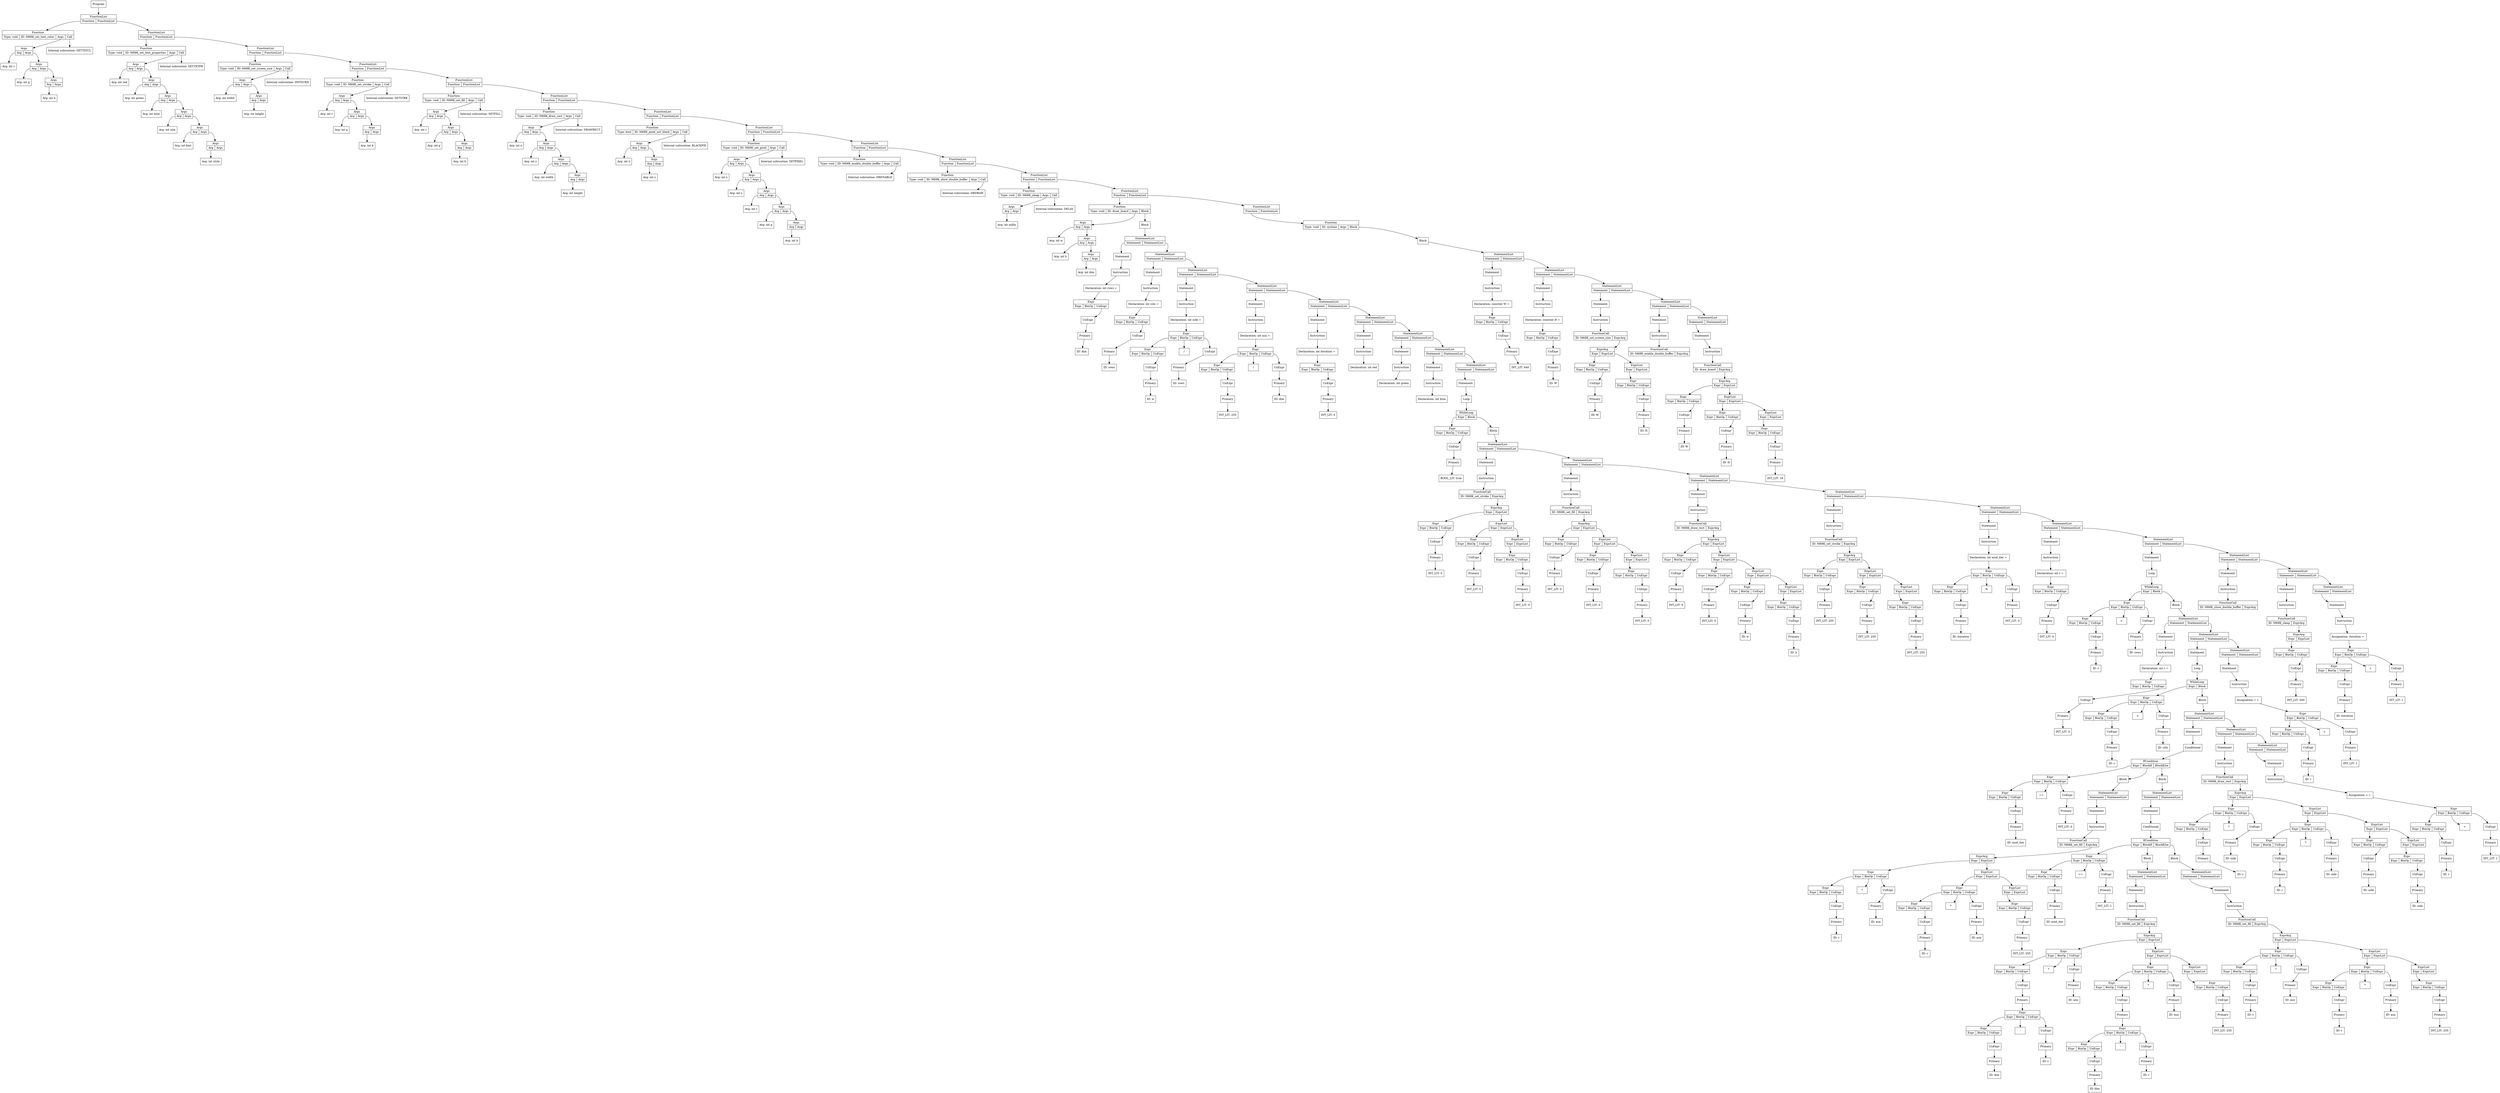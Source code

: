 digraph ccTree {
graph[nodesep="1"]
	node [shape=box]
	node [shape=box]
	n0 [label = "Arg: int r"]
	n1 [label = "Arg: int g"]
	n2 [label = "Arg: int b"]
	n3 [label = "{Args | {<a>Arg | <as> Args}}", shape="record"]
	n3:a-> n2
	n4 [label = "{Args | {<a>Arg | <as> Args}}", shape="record"]
	n4:a-> n1
	n4:as-> n3
	n5 [label = "{Args | {<a>Arg | <as> Args}}", shape="record"]
	n5:a-> n0
	n5:as-> n4
	n7 [label = "Internal subroutine: SETTXTCL"]
	n6 [label = "{Function | {Type: void | ID: M68K_set_text_color | <a>Args | <b> Call }}", shape="record"]
	n6:b-> n7
	n6:a-> n5
	n8 [label = "Arg: int red"]
	n9 [label = "Arg: int green"]
	n10 [label = "Arg: int blue"]
	n11 [label = "Arg: int size"]
	n12 [label = "Arg: int font"]
	n13 [label = "Arg: int style"]
	n14 [label = "{Args | {<a>Arg | <as> Args}}", shape="record"]
	n14:a-> n13
	n15 [label = "{Args | {<a>Arg | <as> Args}}", shape="record"]
	n15:a-> n12
	n15:as-> n14
	n16 [label = "{Args | {<a>Arg | <as> Args}}", shape="record"]
	n16:a-> n11
	n16:as-> n15
	n17 [label = "{Args | {<a>Arg | <as> Args}}", shape="record"]
	n17:a-> n10
	n17:as-> n16
	n18 [label = "{Args | {<a>Arg | <as> Args}}", shape="record"]
	n18:a-> n9
	n18:as-> n17
	n19 [label = "{Args | {<a>Arg | <as> Args}}", shape="record"]
	n19:a-> n8
	n19:as-> n18
	n21 [label = "Internal subroutine: SETTXTPR"]
	n20 [label = "{Function | {Type: void | ID: M68K_set_text_properties | <a>Args | <b> Call }}", shape="record"]
	n20:b-> n21
	n20:a-> n19
	n22 [label = "Arg: int width"]
	n23 [label = "Arg: int height"]
	n24 [label = "{Args | {<a>Arg | <as> Args}}", shape="record"]
	n24:a-> n23
	n25 [label = "{Args | {<a>Arg | <as> Args}}", shape="record"]
	n25:a-> n22
	n25:as-> n24
	n27 [label = "Internal subroutine: INITSCRN"]
	n26 [label = "{Function | {Type: void | ID: M68K_set_screen_size | <a>Args | <b> Call }}", shape="record"]
	n26:b-> n27
	n26:a-> n25
	n28 [label = "Arg: int r"]
	n29 [label = "Arg: int g"]
	n30 [label = "Arg: int b"]
	n31 [label = "{Args | {<a>Arg | <as> Args}}", shape="record"]
	n31:a-> n30
	n32 [label = "{Args | {<a>Arg | <as> Args}}", shape="record"]
	n32:a-> n29
	n32:as-> n31
	n33 [label = "{Args | {<a>Arg | <as> Args}}", shape="record"]
	n33:a-> n28
	n33:as-> n32
	n35 [label = "Internal subroutine: SETSTRK"]
	n34 [label = "{Function | {Type: void | ID: M68K_set_stroke | <a>Args | <b> Call }}", shape="record"]
	n34:b-> n35
	n34:a-> n33
	n36 [label = "Arg: int r"]
	n37 [label = "Arg: int g"]
	n38 [label = "Arg: int b"]
	n39 [label = "{Args | {<a>Arg | <as> Args}}", shape="record"]
	n39:a-> n38
	n40 [label = "{Args | {<a>Arg | <as> Args}}", shape="record"]
	n40:a-> n37
	n40:as-> n39
	n41 [label = "{Args | {<a>Arg | <as> Args}}", shape="record"]
	n41:a-> n36
	n41:as-> n40
	n43 [label = "Internal subroutine: SETFILL"]
	n42 [label = "{Function | {Type: void | ID: M68K_set_fill | <a>Args | <b> Call }}", shape="record"]
	n42:b-> n43
	n42:a-> n41
	n44 [label = "Arg: int x"]
	n45 [label = "Arg: int y"]
	n46 [label = "Arg: int width"]
	n47 [label = "Arg: int height"]
	n48 [label = "{Args | {<a>Arg | <as> Args}}", shape="record"]
	n48:a-> n47
	n49 [label = "{Args | {<a>Arg | <as> Args}}", shape="record"]
	n49:a-> n46
	n49:as-> n48
	n50 [label = "{Args | {<a>Arg | <as> Args}}", shape="record"]
	n50:a-> n45
	n50:as-> n49
	n51 [label = "{Args | {<a>Arg | <as> Args}}", shape="record"]
	n51:a-> n44
	n51:as-> n50
	n53 [label = "Internal subroutine: DRAWRECT"]
	n52 [label = "{Function | {Type: void | ID: M68K_draw_rect | <a>Args | <b> Call }}", shape="record"]
	n52:b-> n53
	n52:a-> n51
	n54 [label = "Arg: int x"]
	n55 [label = "Arg: int y"]
	n56 [label = "{Args | {<a>Arg | <as> Args}}", shape="record"]
	n56:a-> n55
	n57 [label = "{Args | {<a>Arg | <as> Args}}", shape="record"]
	n57:a-> n54
	n57:as-> n56
	n59 [label = "Internal subroutine: BLACKPIX"]
	n58 [label = "{Function | {Type: bool | ID: M68K_pixel_not_black | <a>Args | <b> Call }}", shape="record"]
	n58:b-> n59
	n58:a-> n57
	n60 [label = "Arg: int x"]
	n61 [label = "Arg: int y"]
	n62 [label = "Arg: int r"]
	n63 [label = "Arg: int g"]
	n64 [label = "Arg: int b"]
	n65 [label = "{Args | {<a>Arg | <as> Args}}", shape="record"]
	n65:a-> n64
	n66 [label = "{Args | {<a>Arg | <as> Args}}", shape="record"]
	n66:a-> n63
	n66:as-> n65
	n67 [label = "{Args | {<a>Arg | <as> Args}}", shape="record"]
	n67:a-> n62
	n67:as-> n66
	n68 [label = "{Args | {<a>Arg | <as> Args}}", shape="record"]
	n68:a-> n61
	n68:as-> n67
	n69 [label = "{Args | {<a>Arg | <as> Args}}", shape="record"]
	n69:a-> n60
	n69:as-> n68
	n71 [label = "Internal subroutine: SETPIXEL"]
	n70 [label = "{Function | {Type: void | ID: M68K_set_pixel | <a>Args | <b> Call }}", shape="record"]
	n70:b-> n71
	n70:a-> n69
	n73 [label = "Internal subroutine: DBENABLE"]
	n72 [label = "{Function | {Type: void | ID: M68K_enable_double_buffer | <a>Args | <b> Call }}", shape="record"]
	n72:b-> n73
	n75 [label = "Internal subroutine: DBDRAW"]
	n74 [label = "{Function | {Type: void | ID: M68K_show_double_buffer | <a>Args | <b> Call }}", shape="record"]
	n74:b-> n75
	n76 [label = "Arg: int millis"]
	n77 [label = "{Args | {<a>Arg | <as> Args}}", shape="record"]
	n77:a-> n76
	n79 [label = "Internal subroutine: DELAY"]
	n78 [label = "{Function | {Type: void | ID: M68K_sleep | <a>Args | <b> Call }}", shape="record"]
	n78:b-> n79
	n78:a-> n77
	n80 [label = "Arg: int w"]
	n81 [label = "Arg: int h"]
	n82 [label = "Arg: int dim"]
	n83 [label = "{Args | {<a>Arg | <as> Args}}", shape="record"]
	n83:a-> n82
	n84 [label = "{Args | {<a>Arg | <as> Args}}", shape="record"]
	n84:a-> n81
	n84:as-> n83
	n85 [label = "{Args | {<a>Arg | <as> Args}}", shape="record"]
	n85:a-> n80
	n85:as-> n84
	n86 [label = "Primary"]
	n87 [label = "ID: dim"]
	n86-> n87
	n88 [label = "UnExpr"]
	n88-> n86
	n89 [label = "{Expr | {<e>Expr | <bo>BinOp | <ue>UnExpr}}", shape="record"]
	n89:ue-> n88
	n90 [label = "Declaration: int rows = "]
	n90-> n89
	n91 [label = "Instruction"]
	n91-> n90
	n92 [label = "Statement"]
	n92-> n91
	n93 [label = "Primary"]
	n94 [label = "ID: rows"]
	n93-> n94
	n95 [label = "UnExpr"]
	n95-> n93
	n96 [label = "{Expr | {<e>Expr | <bo>BinOp | <ue>UnExpr}}", shape="record"]
	n96:ue-> n95
	n97 [label = "Declaration: int cols = "]
	n97-> n96
	n98 [label = "Instruction"]
	n98-> n97
	n99 [label = "Statement"]
	n99-> n98
	n100 [label = "Primary"]
	n101 [label = "ID: w"]
	n100-> n101
	n102 [label = "UnExpr"]
	n102-> n100
	n103 [label = "{Expr | {<e>Expr | <bo>BinOp | <ue>UnExpr}}", shape="record"]
	n103:ue-> n102
	n104 [label = "Primary"]
	n105 [label = "ID: rows"]
	n104-> n105
	n106 [label = "UnExpr"]
	n106-> n104
	n107 [label = "{Expr | {<e>Expr | <bo>BinOp | <ue>UnExpr}}", shape="record"]
	n107:e-> n103
	n108 [label = "/"]
	n107:bo-> n108
	n107:ue-> n106
	n109 [label = "Declaration: int side = "]
	n109-> n107
	n110 [label = "Instruction"]
	n110-> n109
	n111 [label = "Statement"]
	n111-> n110
	n112 [label = "Primary"]
	n113 [label = "INT_LIT: 255"]
	n112-> n113
	n114 [label = "UnExpr"]
	n114-> n112
	n115 [label = "{Expr | {<e>Expr | <bo>BinOp | <ue>UnExpr}}", shape="record"]
	n115:ue-> n114
	n116 [label = "Primary"]
	n117 [label = "ID: dim"]
	n116-> n117
	n118 [label = "UnExpr"]
	n118-> n116
	n119 [label = "{Expr | {<e>Expr | <bo>BinOp | <ue>UnExpr}}", shape="record"]
	n119:e-> n115
	n120 [label = "/"]
	n119:bo-> n120
	n119:ue-> n118
	n121 [label = "Declaration: int aux = "]
	n121-> n119
	n122 [label = "Instruction"]
	n122-> n121
	n123 [label = "Statement"]
	n123-> n122
	n124 [label = "Primary"]
	n125 [label = "INT_LIT: 0"]
	n124-> n125
	n126 [label = "UnExpr"]
	n126-> n124
	n127 [label = "{Expr | {<e>Expr | <bo>BinOp | <ue>UnExpr}}", shape="record"]
	n127:ue-> n126
	n128 [label = "Declaration: int iteration = "]
	n128-> n127
	n129 [label = "Instruction"]
	n129-> n128
	n130 [label = "Statement"]
	n130-> n129
	n131 [label = "Declaration: int red"]
	n132 [label = "Instruction"]
	n132-> n131
	n133 [label = "Statement"]
	n133-> n132
	n134 [label = "Declaration: int green"]
	n135 [label = "Instruction"]
	n135-> n134
	n136 [label = "Statement"]
	n136-> n135
	n137 [label = "Declaration: int blue"]
	n138 [label = "Instruction"]
	n138-> n137
	n139 [label = "Statement"]
	n139-> n138
	n140 [label = "Primary"]
	n141 [label = "BOOL_LIT: true"]
	n140-> n141
	n142 [label = "UnExpr"]
	n142-> n140
	n143 [label = "{Expr | {<e>Expr | <bo>BinOp | <ue>UnExpr}}", shape="record"]
	n143:ue-> n142
	n144 [label = "Primary"]
	n145 [label = "INT_LIT: 0"]
	n144-> n145
	n146 [label = "UnExpr"]
	n146-> n144
	n147 [label = "{Expr | {<e>Expr | <bo>BinOp | <ue>UnExpr}}", shape="record"]
	n147:ue-> n146
	n148 [label = "Primary"]
	n149 [label = "INT_LIT: 0"]
	n148-> n149
	n150 [label = "UnExpr"]
	n150-> n148
	n151 [label = "{Expr | {<e>Expr | <bo>BinOp | <ue>UnExpr}}", shape="record"]
	n151:ue-> n150
	n152 [label = "Primary"]
	n153 [label = "INT_LIT: 0"]
	n152-> n153
	n154 [label = "UnExpr"]
	n154-> n152
	n155 [label = "{Expr | {<e>Expr | <bo>BinOp | <ue>UnExpr}}", shape="record"]
	n155:ue-> n154
	n156 [label = "{ExprList |{<e>Expr | <el>ExprList}}", shape="record"]
	n156:e-> n155
	n157 [label = "{ExprList |{<e>Expr | <el>ExprList}}", shape="record"]
	n157:e-> n151
	n157:el-> n156
	n158 [label = "{ExprArg | {<e>Expr | <el>ExprList}}", shape="record"]
	n158:e-> n147
	n158:el-> n157
	n159 [label = "{FunctionCall | { ID: M68K_set_stroke | <e>ExprArg}}", shape="record"]
	n159:e-> n158
	n160 [label = "Instruction"]
	n160-> n159
	n161 [label = "Statement"]
	n161-> n160
	n162 [label = "Primary"]
	n163 [label = "INT_LIT: 0"]
	n162-> n163
	n164 [label = "UnExpr"]
	n164-> n162
	n165 [label = "{Expr | {<e>Expr | <bo>BinOp | <ue>UnExpr}}", shape="record"]
	n165:ue-> n164
	n166 [label = "Primary"]
	n167 [label = "INT_LIT: 0"]
	n166-> n167
	n168 [label = "UnExpr"]
	n168-> n166
	n169 [label = "{Expr | {<e>Expr | <bo>BinOp | <ue>UnExpr}}", shape="record"]
	n169:ue-> n168
	n170 [label = "Primary"]
	n171 [label = "INT_LIT: 0"]
	n170-> n171
	n172 [label = "UnExpr"]
	n172-> n170
	n173 [label = "{Expr | {<e>Expr | <bo>BinOp | <ue>UnExpr}}", shape="record"]
	n173:ue-> n172
	n174 [label = "{ExprList |{<e>Expr | <el>ExprList}}", shape="record"]
	n174:e-> n173
	n175 [label = "{ExprList |{<e>Expr | <el>ExprList}}", shape="record"]
	n175:e-> n169
	n175:el-> n174
	n176 [label = "{ExprArg | {<e>Expr | <el>ExprList}}", shape="record"]
	n176:e-> n165
	n176:el-> n175
	n177 [label = "{FunctionCall | { ID: M68K_set_fill | <e>ExprArg}}", shape="record"]
	n177:e-> n176
	n178 [label = "Instruction"]
	n178-> n177
	n179 [label = "Statement"]
	n179-> n178
	n180 [label = "Primary"]
	n181 [label = "INT_LIT: 0"]
	n180-> n181
	n182 [label = "UnExpr"]
	n182-> n180
	n183 [label = "{Expr | {<e>Expr | <bo>BinOp | <ue>UnExpr}}", shape="record"]
	n183:ue-> n182
	n184 [label = "Primary"]
	n185 [label = "INT_LIT: 0"]
	n184-> n185
	n186 [label = "UnExpr"]
	n186-> n184
	n187 [label = "{Expr | {<e>Expr | <bo>BinOp | <ue>UnExpr}}", shape="record"]
	n187:ue-> n186
	n188 [label = "Primary"]
	n189 [label = "ID: w"]
	n188-> n189
	n190 [label = "UnExpr"]
	n190-> n188
	n191 [label = "{Expr | {<e>Expr | <bo>BinOp | <ue>UnExpr}}", shape="record"]
	n191:ue-> n190
	n192 [label = "Primary"]
	n193 [label = "ID: h"]
	n192-> n193
	n194 [label = "UnExpr"]
	n194-> n192
	n195 [label = "{Expr | {<e>Expr | <bo>BinOp | <ue>UnExpr}}", shape="record"]
	n195:ue-> n194
	n196 [label = "{ExprList |{<e>Expr | <el>ExprList}}", shape="record"]
	n196:e-> n195
	n197 [label = "{ExprList |{<e>Expr | <el>ExprList}}", shape="record"]
	n197:e-> n191
	n197:el-> n196
	n198 [label = "{ExprList |{<e>Expr | <el>ExprList}}", shape="record"]
	n198:e-> n187
	n198:el-> n197
	n199 [label = "{ExprArg | {<e>Expr | <el>ExprList}}", shape="record"]
	n199:e-> n183
	n199:el-> n198
	n200 [label = "{FunctionCall | { ID: M68K_draw_rect | <e>ExprArg}}", shape="record"]
	n200:e-> n199
	n201 [label = "Instruction"]
	n201-> n200
	n202 [label = "Statement"]
	n202-> n201
	n203 [label = "Primary"]
	n204 [label = "INT_LIT: 255"]
	n203-> n204
	n205 [label = "UnExpr"]
	n205-> n203
	n206 [label = "{Expr | {<e>Expr | <bo>BinOp | <ue>UnExpr}}", shape="record"]
	n206:ue-> n205
	n207 [label = "Primary"]
	n208 [label = "INT_LIT: 255"]
	n207-> n208
	n209 [label = "UnExpr"]
	n209-> n207
	n210 [label = "{Expr | {<e>Expr | <bo>BinOp | <ue>UnExpr}}", shape="record"]
	n210:ue-> n209
	n211 [label = "Primary"]
	n212 [label = "INT_LIT: 255"]
	n211-> n212
	n213 [label = "UnExpr"]
	n213-> n211
	n214 [label = "{Expr | {<e>Expr | <bo>BinOp | <ue>UnExpr}}", shape="record"]
	n214:ue-> n213
	n215 [label = "{ExprList |{<e>Expr | <el>ExprList}}", shape="record"]
	n215:e-> n214
	n216 [label = "{ExprList |{<e>Expr | <el>ExprList}}", shape="record"]
	n216:e-> n210
	n216:el-> n215
	n217 [label = "{ExprArg | {<e>Expr | <el>ExprList}}", shape="record"]
	n217:e-> n206
	n217:el-> n216
	n218 [label = "{FunctionCall | { ID: M68K_set_stroke | <e>ExprArg}}", shape="record"]
	n218:e-> n217
	n219 [label = "Instruction"]
	n219-> n218
	n220 [label = "Statement"]
	n220-> n219
	n221 [label = "Primary"]
	n222 [label = "ID: iteration"]
	n221-> n222
	n223 [label = "UnExpr"]
	n223-> n221
	n224 [label = "{Expr | {<e>Expr | <bo>BinOp | <ue>UnExpr}}", shape="record"]
	n224:ue-> n223
	n225 [label = "Primary"]
	n226 [label = "INT_LIT: 3"]
	n225-> n226
	n227 [label = "UnExpr"]
	n227-> n225
	n228 [label = "{Expr | {<e>Expr | <bo>BinOp | <ue>UnExpr}}", shape="record"]
	n228:e-> n224
	n229 [label = "%"]
	n228:bo-> n229
	n228:ue-> n227
	n230 [label = "Declaration: int mod_iter = "]
	n230-> n228
	n231 [label = "Instruction"]
	n231-> n230
	n232 [label = "Statement"]
	n232-> n231
	n233 [label = "Primary"]
	n234 [label = "INT_LIT: 0"]
	n233-> n234
	n235 [label = "UnExpr"]
	n235-> n233
	n236 [label = "{Expr | {<e>Expr | <bo>BinOp | <ue>UnExpr}}", shape="record"]
	n236:ue-> n235
	n237 [label = "Declaration: int r = "]
	n237-> n236
	n238 [label = "Instruction"]
	n238-> n237
	n239 [label = "Statement"]
	n239-> n238
	n240 [label = "Primary"]
	n241 [label = "ID: r"]
	n240-> n241
	n242 [label = "UnExpr"]
	n242-> n240
	n243 [label = "{Expr | {<e>Expr | <bo>BinOp | <ue>UnExpr}}", shape="record"]
	n243:ue-> n242
	n244 [label = "Primary"]
	n245 [label = "ID: rows"]
	n244-> n245
	n246 [label = "UnExpr"]
	n246-> n244
	n247 [label = "{Expr | {<e>Expr | <bo>BinOp | <ue>UnExpr}}", shape="record"]
	n247:e-> n243
	n248 [label = "<"]
	n247:bo-> n248
	n247:ue-> n246
	n249 [label = "Primary"]
	n250 [label = "INT_LIT: 0"]
	n249-> n250
	n251 [label = "UnExpr"]
	n251-> n249
	n252 [label = "{Expr | {<e>Expr | <bo>BinOp | <ue>UnExpr}}", shape="record"]
	n252:ue-> n251
	n253 [label = "Declaration: int c = "]
	n253-> n252
	n254 [label = "Instruction"]
	n254-> n253
	n255 [label = "Statement"]
	n255-> n254
	n256 [label = "Primary"]
	n257 [label = "ID: c"]
	n256-> n257
	n258 [label = "UnExpr"]
	n258-> n256
	n259 [label = "{Expr | {<e>Expr | <bo>BinOp | <ue>UnExpr}}", shape="record"]
	n259:ue-> n258
	n260 [label = "Primary"]
	n261 [label = "ID: cols"]
	n260-> n261
	n262 [label = "UnExpr"]
	n262-> n260
	n263 [label = "{Expr | {<e>Expr | <bo>BinOp | <ue>UnExpr}}", shape="record"]
	n263:e-> n259
	n264 [label = "<"]
	n263:bo-> n264
	n263:ue-> n262
	n265 [label = "Primary"]
	n266 [label = "ID: mod_iter"]
	n265-> n266
	n267 [label = "UnExpr"]
	n267-> n265
	n268 [label = "{Expr | {<e>Expr | <bo>BinOp | <ue>UnExpr}}", shape="record"]
	n268:ue-> n267
	n269 [label = "Primary"]
	n270 [label = "INT_LIT: 0"]
	n269-> n270
	n271 [label = "UnExpr"]
	n271-> n269
	n272 [label = "{Expr | {<e>Expr | <bo>BinOp | <ue>UnExpr}}", shape="record"]
	n272:e-> n268
	n273 [label = "=="]
	n272:bo-> n273
	n272:ue-> n271
	n274 [label = "Primary"]
	n275 [label = "ID: r"]
	n274-> n275
	n276 [label = "UnExpr"]
	n276-> n274
	n277 [label = "{Expr | {<e>Expr | <bo>BinOp | <ue>UnExpr}}", shape="record"]
	n277:ue-> n276
	n278 [label = "Primary"]
	n279 [label = "ID: aux"]
	n278-> n279
	n280 [label = "UnExpr"]
	n280-> n278
	n281 [label = "{Expr | {<e>Expr | <bo>BinOp | <ue>UnExpr}}", shape="record"]
	n281:e-> n277
	n282 [label = "*"]
	n281:bo-> n282
	n281:ue-> n280
	n283 [label = "Primary"]
	n284 [label = "ID: c"]
	n283-> n284
	n285 [label = "UnExpr"]
	n285-> n283
	n286 [label = "{Expr | {<e>Expr | <bo>BinOp | <ue>UnExpr}}", shape="record"]
	n286:ue-> n285
	n287 [label = "Primary"]
	n288 [label = "ID: aux"]
	n287-> n288
	n289 [label = "UnExpr"]
	n289-> n287
	n290 [label = "{Expr | {<e>Expr | <bo>BinOp | <ue>UnExpr}}", shape="record"]
	n290:e-> n286
	n291 [label = "*"]
	n290:bo-> n291
	n290:ue-> n289
	n292 [label = "Primary"]
	n293 [label = "INT_LIT: 255"]
	n292-> n293
	n294 [label = "UnExpr"]
	n294-> n292
	n295 [label = "{Expr | {<e>Expr | <bo>BinOp | <ue>UnExpr}}", shape="record"]
	n295:ue-> n294
	n296 [label = "{ExprList |{<e>Expr | <el>ExprList}}", shape="record"]
	n296:e-> n295
	n297 [label = "{ExprList |{<e>Expr | <el>ExprList}}", shape="record"]
	n297:e-> n290
	n297:el-> n296
	n298 [label = "{ExprArg | {<e>Expr | <el>ExprList}}", shape="record"]
	n298:e-> n281
	n298:el-> n297
	n299 [label = "{FunctionCall | { ID: M68K_set_fill | <e>ExprArg}}", shape="record"]
	n299:e-> n298
	n300 [label = "Instruction"]
	n300-> n299
	n301 [label = "Statement"]
	n301-> n300
	n302 [label = "{StatementList | {<s>Statement | <sl>StatementList}}", shape="record"]
	n302:s-> n301
	n303 [label = "Block"]
	n303-> n302
	n304 [label = "Primary"]
	n305 [label = "ID: mod_iter"]
	n304-> n305
	n306 [label = "UnExpr"]
	n306-> n304
	n307 [label = "{Expr | {<e>Expr | <bo>BinOp | <ue>UnExpr}}", shape="record"]
	n307:ue-> n306
	n308 [label = "Primary"]
	n309 [label = "INT_LIT: 1"]
	n308-> n309
	n310 [label = "UnExpr"]
	n310-> n308
	n311 [label = "{Expr | {<e>Expr | <bo>BinOp | <ue>UnExpr}}", shape="record"]
	n311:e-> n307
	n312 [label = "=="]
	n311:bo-> n312
	n311:ue-> n310
	n313 [label = "Primary"]
	n314 [label = "ID: dim"]
	n313-> n314
	n315 [label = "UnExpr"]
	n315-> n313
	n316 [label = "{Expr | {<e>Expr | <bo>BinOp | <ue>UnExpr}}", shape="record"]
	n316:ue-> n315
	n317 [label = "Primary"]
	n318 [label = "ID: c"]
	n317-> n318
	n319 [label = "UnExpr"]
	n319-> n317
	n320 [label = "{Expr | {<e>Expr | <bo>BinOp | <ue>UnExpr}}", shape="record"]
	n320:e-> n316
	n321 [label = "-"]
	n320:bo-> n321
	n320:ue-> n319
	n322 [label = "Primary"]
	n322-> n320
	n323 [label = "UnExpr"]
	n323-> n322
	n324 [label = "{Expr | {<e>Expr | <bo>BinOp | <ue>UnExpr}}", shape="record"]
	n324:ue-> n323
	n325 [label = "Primary"]
	n326 [label = "ID: aux"]
	n325-> n326
	n327 [label = "UnExpr"]
	n327-> n325
	n328 [label = "{Expr | {<e>Expr | <bo>BinOp | <ue>UnExpr}}", shape="record"]
	n328:e-> n324
	n329 [label = "*"]
	n328:bo-> n329
	n328:ue-> n327
	n330 [label = "Primary"]
	n331 [label = "ID: dim"]
	n330-> n331
	n332 [label = "UnExpr"]
	n332-> n330
	n333 [label = "{Expr | {<e>Expr | <bo>BinOp | <ue>UnExpr}}", shape="record"]
	n333:ue-> n332
	n334 [label = "Primary"]
	n335 [label = "ID: r"]
	n334-> n335
	n336 [label = "UnExpr"]
	n336-> n334
	n337 [label = "{Expr | {<e>Expr | <bo>BinOp | <ue>UnExpr}}", shape="record"]
	n337:e-> n333
	n338 [label = "-"]
	n337:bo-> n338
	n337:ue-> n336
	n339 [label = "Primary"]
	n339-> n337
	n340 [label = "UnExpr"]
	n340-> n339
	n341 [label = "{Expr | {<e>Expr | <bo>BinOp | <ue>UnExpr}}", shape="record"]
	n341:ue-> n340
	n342 [label = "Primary"]
	n343 [label = "ID: aux"]
	n342-> n343
	n344 [label = "UnExpr"]
	n344-> n342
	n345 [label = "{Expr | {<e>Expr | <bo>BinOp | <ue>UnExpr}}", shape="record"]
	n345:e-> n341
	n346 [label = "*"]
	n345:bo-> n346
	n345:ue-> n344
	n347 [label = "Primary"]
	n348 [label = "INT_LIT: 255"]
	n347-> n348
	n349 [label = "UnExpr"]
	n349-> n347
	n350 [label = "{Expr | {<e>Expr | <bo>BinOp | <ue>UnExpr}}", shape="record"]
	n350:ue-> n349
	n351 [label = "{ExprList |{<e>Expr | <el>ExprList}}", shape="record"]
	n351:e-> n350
	n352 [label = "{ExprList |{<e>Expr | <el>ExprList}}", shape="record"]
	n352:e-> n345
	n352:el-> n351
	n353 [label = "{ExprArg | {<e>Expr | <el>ExprList}}", shape="record"]
	n353:e-> n328
	n353:el-> n352
	n354 [label = "{FunctionCall | { ID: M68K_set_fill | <e>ExprArg}}", shape="record"]
	n354:e-> n353
	n355 [label = "Instruction"]
	n355-> n354
	n356 [label = "Statement"]
	n356-> n355
	n357 [label = "{StatementList | {<s>Statement | <sl>StatementList}}", shape="record"]
	n357:s-> n356
	n358 [label = "Block"]
	n358-> n357
	n359 [label = "Primary"]
	n360 [label = "ID: c"]
	n359-> n360
	n361 [label = "UnExpr"]
	n361-> n359
	n362 [label = "{Expr | {<e>Expr | <bo>BinOp | <ue>UnExpr}}", shape="record"]
	n362:ue-> n361
	n363 [label = "Primary"]
	n364 [label = "ID: aux"]
	n363-> n364
	n365 [label = "UnExpr"]
	n365-> n363
	n366 [label = "{Expr | {<e>Expr | <bo>BinOp | <ue>UnExpr}}", shape="record"]
	n366:e-> n362
	n367 [label = "*"]
	n366:bo-> n367
	n366:ue-> n365
	n368 [label = "Primary"]
	n369 [label = "ID: r"]
	n368-> n369
	n370 [label = "UnExpr"]
	n370-> n368
	n371 [label = "{Expr | {<e>Expr | <bo>BinOp | <ue>UnExpr}}", shape="record"]
	n371:ue-> n370
	n372 [label = "Primary"]
	n373 [label = "ID: aux"]
	n372-> n373
	n374 [label = "UnExpr"]
	n374-> n372
	n375 [label = "{Expr | {<e>Expr | <bo>BinOp | <ue>UnExpr}}", shape="record"]
	n375:e-> n371
	n376 [label = "*"]
	n375:bo-> n376
	n375:ue-> n374
	n377 [label = "Primary"]
	n378 [label = "INT_LIT: 255"]
	n377-> n378
	n379 [label = "UnExpr"]
	n379-> n377
	n380 [label = "{Expr | {<e>Expr | <bo>BinOp | <ue>UnExpr}}", shape="record"]
	n380:ue-> n379
	n381 [label = "{ExprList |{<e>Expr | <el>ExprList}}", shape="record"]
	n381:e-> n380
	n382 [label = "{ExprList |{<e>Expr | <el>ExprList}}", shape="record"]
	n382:e-> n375
	n382:el-> n381
	n383 [label = "{ExprArg | {<e>Expr | <el>ExprList}}", shape="record"]
	n383:e-> n366
	n383:el-> n382
	n384 [label = "{FunctionCall | { ID: M68K_set_fill | <e>ExprArg}}", shape="record"]
	n384:e-> n383
	n385 [label = "Instruction"]
	n385-> n384
	n386 [label = "Statement"]
	n386-> n385
	n387 [label = "{StatementList | {<s>Statement | <sl>StatementList}}", shape="record"]
	n387:s-> n386
	n388 [label = "Block"]
	n388-> n387
	n389 [label = "{IfCondition | {<e>Expr | <b1>BlockIf | <b2>BlockElse}}", shape="record"]
	n389:e-> n311
	n389:b1-> n358
	n389:b2-> n388
	n390 [label = "Conditional"]
	n390-> n389
	n391 [label = "Statement"]
	n391-> n390
	n392 [label = "{StatementList | {<s>Statement | <sl>StatementList}}", shape="record"]
	n392:s-> n391
	n393 [label = "Block"]
	n393-> n392
	n394 [label = "{IfCondition | {<e>Expr | <b1>BlockIf | <b2>BlockElse}}", shape="record"]
	n394:e-> n272
	n394:b1-> n303
	n394:b2-> n393
	n395 [label = "Conditional"]
	n395-> n394
	n396 [label = "Statement"]
	n396-> n395
	n397 [label = "Primary"]
	n398 [label = "ID: c"]
	n397-> n398
	n399 [label = "UnExpr"]
	n399-> n397
	n400 [label = "{Expr | {<e>Expr | <bo>BinOp | <ue>UnExpr}}", shape="record"]
	n400:ue-> n399
	n401 [label = "Primary"]
	n402 [label = "ID: side"]
	n401-> n402
	n403 [label = "UnExpr"]
	n403-> n401
	n404 [label = "{Expr | {<e>Expr | <bo>BinOp | <ue>UnExpr}}", shape="record"]
	n404:e-> n400
	n405 [label = "*"]
	n404:bo-> n405
	n404:ue-> n403
	n406 [label = "Primary"]
	n407 [label = "ID: r"]
	n406-> n407
	n408 [label = "UnExpr"]
	n408-> n406
	n409 [label = "{Expr | {<e>Expr | <bo>BinOp | <ue>UnExpr}}", shape="record"]
	n409:ue-> n408
	n410 [label = "Primary"]
	n411 [label = "ID: side"]
	n410-> n411
	n412 [label = "UnExpr"]
	n412-> n410
	n413 [label = "{Expr | {<e>Expr | <bo>BinOp | <ue>UnExpr}}", shape="record"]
	n413:e-> n409
	n414 [label = "*"]
	n413:bo-> n414
	n413:ue-> n412
	n415 [label = "Primary"]
	n416 [label = "ID: side"]
	n415-> n416
	n417 [label = "UnExpr"]
	n417-> n415
	n418 [label = "{Expr | {<e>Expr | <bo>BinOp | <ue>UnExpr}}", shape="record"]
	n418:ue-> n417
	n419 [label = "Primary"]
	n420 [label = "ID: side"]
	n419-> n420
	n421 [label = "UnExpr"]
	n421-> n419
	n422 [label = "{Expr | {<e>Expr | <bo>BinOp | <ue>UnExpr}}", shape="record"]
	n422:ue-> n421
	n423 [label = "{ExprList |{<e>Expr | <el>ExprList}}", shape="record"]
	n423:e-> n422
	n424 [label = "{ExprList |{<e>Expr | <el>ExprList}}", shape="record"]
	n424:e-> n418
	n424:el-> n423
	n425 [label = "{ExprList |{<e>Expr | <el>ExprList}}", shape="record"]
	n425:e-> n413
	n425:el-> n424
	n426 [label = "{ExprArg | {<e>Expr | <el>ExprList}}", shape="record"]
	n426:e-> n404
	n426:el-> n425
	n427 [label = "{FunctionCall | { ID: M68K_draw_rect | <e>ExprArg}}", shape="record"]
	n427:e-> n426
	n428 [label = "Instruction"]
	n428-> n427
	n429 [label = "Statement"]
	n429-> n428
	n430 [label = "Primary"]
	n431 [label = "ID: c"]
	n430-> n431
	n432 [label = "UnExpr"]
	n432-> n430
	n433 [label = "{Expr | {<e>Expr | <bo>BinOp | <ue>UnExpr}}", shape="record"]
	n433:ue-> n432
	n434 [label = "Primary"]
	n435 [label = "INT_LIT: 1"]
	n434-> n435
	n436 [label = "UnExpr"]
	n436-> n434
	n437 [label = "{Expr | {<e>Expr | <bo>BinOp | <ue>UnExpr}}", shape="record"]
	n437:e-> n433
	n438 [label = "+"]
	n437:bo-> n438
	n437:ue-> n436
	n439 [label = "Assignation: c = "]
	n439-> n437
	n440 [label = "Instruction"]
	n440-> n439
	n441 [label = "Statement"]
	n441-> n440
	n442 [label = "{StatementList | {<s>Statement | <sl>StatementList}}", shape="record"]
	n442:s-> n441
	n443 [label = "{StatementList | {<s>Statement | <sl>StatementList}}", shape="record"]
	n443:s-> n429
	n443:sl-> n442
	n444 [label = "{StatementList | {<s>Statement | <sl>StatementList}}", shape="record"]
	n444:s-> n396
	n444:sl-> n443
	n445 [label = "Block"]
	n445-> n444
	n446 [label = "{WhileLoop | {<e>Expr | <b>Block}}", shape="record"]
	n446:e-> n263
	n446:b-> n445
	n447 [label = "Loop"]
	n447-> n446
	n448 [label = "Statement"]
	n448-> n447
	n449 [label = "Primary"]
	n450 [label = "ID: r"]
	n449-> n450
	n451 [label = "UnExpr"]
	n451-> n449
	n452 [label = "{Expr | {<e>Expr | <bo>BinOp | <ue>UnExpr}}", shape="record"]
	n452:ue-> n451
	n453 [label = "Primary"]
	n454 [label = "INT_LIT: 1"]
	n453-> n454
	n455 [label = "UnExpr"]
	n455-> n453
	n456 [label = "{Expr | {<e>Expr | <bo>BinOp | <ue>UnExpr}}", shape="record"]
	n456:e-> n452
	n457 [label = "+"]
	n456:bo-> n457
	n456:ue-> n455
	n458 [label = "Assignation: r = "]
	n458-> n456
	n459 [label = "Instruction"]
	n459-> n458
	n460 [label = "Statement"]
	n460-> n459
	n461 [label = "{StatementList | {<s>Statement | <sl>StatementList}}", shape="record"]
	n461:s-> n460
	n462 [label = "{StatementList | {<s>Statement | <sl>StatementList}}", shape="record"]
	n462:s-> n448
	n462:sl-> n461
	n463 [label = "{StatementList | {<s>Statement | <sl>StatementList}}", shape="record"]
	n463:s-> n255
	n463:sl-> n462
	n464 [label = "Block"]
	n464-> n463
	n465 [label = "{WhileLoop | {<e>Expr | <b>Block}}", shape="record"]
	n465:e-> n247
	n465:b-> n464
	n466 [label = "Loop"]
	n466-> n465
	n467 [label = "Statement"]
	n467-> n466
	n468 [label = "{FunctionCall | { ID: M68K_show_double_buffer | <e>ExprArg}}", shape="record"]
	n469 [label = "Instruction"]
	n469-> n468
	n470 [label = "Statement"]
	n470-> n469
	n471 [label = "Primary"]
	n472 [label = "INT_LIT: 500"]
	n471-> n472
	n473 [label = "UnExpr"]
	n473-> n471
	n474 [label = "{Expr | {<e>Expr | <bo>BinOp | <ue>UnExpr}}", shape="record"]
	n474:ue-> n473
	n475 [label = "{ExprArg | {<e>Expr | <el>ExprList}}", shape="record"]
	n475:e-> n474
	n476 [label = "{FunctionCall | { ID: M68K_sleep | <e>ExprArg}}", shape="record"]
	n476:e-> n475
	n477 [label = "Instruction"]
	n477-> n476
	n478 [label = "Statement"]
	n478-> n477
	n479 [label = "Primary"]
	n480 [label = "ID: iteration"]
	n479-> n480
	n481 [label = "UnExpr"]
	n481-> n479
	n482 [label = "{Expr | {<e>Expr | <bo>BinOp | <ue>UnExpr}}", shape="record"]
	n482:ue-> n481
	n483 [label = "Primary"]
	n484 [label = "INT_LIT: 1"]
	n483-> n484
	n485 [label = "UnExpr"]
	n485-> n483
	n486 [label = "{Expr | {<e>Expr | <bo>BinOp | <ue>UnExpr}}", shape="record"]
	n486:e-> n482
	n487 [label = "+"]
	n486:bo-> n487
	n486:ue-> n485
	n488 [label = "Assignation: iteration = "]
	n488-> n486
	n489 [label = "Instruction"]
	n489-> n488
	n490 [label = "Statement"]
	n490-> n489
	n491 [label = "{StatementList | {<s>Statement | <sl>StatementList}}", shape="record"]
	n491:s-> n490
	n492 [label = "{StatementList | {<s>Statement | <sl>StatementList}}", shape="record"]
	n492:s-> n478
	n492:sl-> n491
	n493 [label = "{StatementList | {<s>Statement | <sl>StatementList}}", shape="record"]
	n493:s-> n470
	n493:sl-> n492
	n494 [label = "{StatementList | {<s>Statement | <sl>StatementList}}", shape="record"]
	n494:s-> n467
	n494:sl-> n493
	n495 [label = "{StatementList | {<s>Statement | <sl>StatementList}}", shape="record"]
	n495:s-> n239
	n495:sl-> n494
	n496 [label = "{StatementList | {<s>Statement | <sl>StatementList}}", shape="record"]
	n496:s-> n232
	n496:sl-> n495
	n497 [label = "{StatementList | {<s>Statement | <sl>StatementList}}", shape="record"]
	n497:s-> n220
	n497:sl-> n496
	n498 [label = "{StatementList | {<s>Statement | <sl>StatementList}}", shape="record"]
	n498:s-> n202
	n498:sl-> n497
	n499 [label = "{StatementList | {<s>Statement | <sl>StatementList}}", shape="record"]
	n499:s-> n179
	n499:sl-> n498
	n500 [label = "{StatementList | {<s>Statement | <sl>StatementList}}", shape="record"]
	n500:s-> n161
	n500:sl-> n499
	n501 [label = "Block"]
	n501-> n500
	n502 [label = "{WhileLoop | {<e>Expr | <b>Block}}", shape="record"]
	n502:e-> n143
	n502:b-> n501
	n503 [label = "Loop"]
	n503-> n502
	n504 [label = "Statement"]
	n504-> n503
	n505 [label = "{StatementList | {<s>Statement | <sl>StatementList}}", shape="record"]
	n505:s-> n504
	n506 [label = "{StatementList | {<s>Statement | <sl>StatementList}}", shape="record"]
	n506:s-> n139
	n506:sl-> n505
	n507 [label = "{StatementList | {<s>Statement | <sl>StatementList}}", shape="record"]
	n507:s-> n136
	n507:sl-> n506
	n508 [label = "{StatementList | {<s>Statement | <sl>StatementList}}", shape="record"]
	n508:s-> n133
	n508:sl-> n507
	n509 [label = "{StatementList | {<s>Statement | <sl>StatementList}}", shape="record"]
	n509:s-> n130
	n509:sl-> n508
	n510 [label = "{StatementList | {<s>Statement | <sl>StatementList}}", shape="record"]
	n510:s-> n123
	n510:sl-> n509
	n511 [label = "{StatementList | {<s>Statement | <sl>StatementList}}", shape="record"]
	n511:s-> n111
	n511:sl-> n510
	n512 [label = "{StatementList | {<s>Statement | <sl>StatementList}}", shape="record"]
	n512:s-> n99
	n512:sl-> n511
	n513 [label = "{StatementList | {<s>Statement | <sl>StatementList}}", shape="record"]
	n513:s-> n92
	n513:sl-> n512
	n514 [label = "Block"]
	n514-> n513
	n515 [label = "{Function | {Type: void | ID: draw_board | <a>Args | <b>Block}}", shape="record"]
	n515:b-> n514
	n515:a-> n85
	n516 [label = "Primary"]
	n517 [label = "INT_LIT: 640"]
	n516-> n517
	n518 [label = "UnExpr"]
	n518-> n516
	n519 [label = "{Expr | {<e>Expr | <bo>BinOp | <ue>UnExpr}}", shape="record"]
	n519:ue-> n518
	n520 [label = "Declaration: constint W = "]
	n520-> n519
	n521 [label = "Instruction"]
	n521-> n520
	n522 [label = "Statement"]
	n522-> n521
	n523 [label = "Primary"]
	n524 [label = "ID: W"]
	n523-> n524
	n525 [label = "UnExpr"]
	n525-> n523
	n526 [label = "{Expr | {<e>Expr | <bo>BinOp | <ue>UnExpr}}", shape="record"]
	n526:ue-> n525
	n527 [label = "Declaration: constint H = "]
	n527-> n526
	n528 [label = "Instruction"]
	n528-> n527
	n529 [label = "Statement"]
	n529-> n528
	n530 [label = "Primary"]
	n531 [label = "ID: W"]
	n530-> n531
	n532 [label = "UnExpr"]
	n532-> n530
	n533 [label = "{Expr | {<e>Expr | <bo>BinOp | <ue>UnExpr}}", shape="record"]
	n533:ue-> n532
	n534 [label = "Primary"]
	n535 [label = "ID: H"]
	n534-> n535
	n536 [label = "UnExpr"]
	n536-> n534
	n537 [label = "{Expr | {<e>Expr | <bo>BinOp | <ue>UnExpr}}", shape="record"]
	n537:ue-> n536
	n538 [label = "{ExprList |{<e>Expr | <el>ExprList}}", shape="record"]
	n538:e-> n537
	n539 [label = "{ExprArg | {<e>Expr | <el>ExprList}}", shape="record"]
	n539:e-> n533
	n539:el-> n538
	n540 [label = "{FunctionCall | { ID: M68K_set_screen_size | <e>ExprArg}}", shape="record"]
	n540:e-> n539
	n541 [label = "Instruction"]
	n541-> n540
	n542 [label = "Statement"]
	n542-> n541
	n543 [label = "{FunctionCall | { ID: M68K_enable_double_buffer | <e>ExprArg}}", shape="record"]
	n544 [label = "Instruction"]
	n544-> n543
	n545 [label = "Statement"]
	n545-> n544
	n546 [label = "Primary"]
	n547 [label = "ID: W"]
	n546-> n547
	n548 [label = "UnExpr"]
	n548-> n546
	n549 [label = "{Expr | {<e>Expr | <bo>BinOp | <ue>UnExpr}}", shape="record"]
	n549:ue-> n548
	n550 [label = "Primary"]
	n551 [label = "ID: H"]
	n550-> n551
	n552 [label = "UnExpr"]
	n552-> n550
	n553 [label = "{Expr | {<e>Expr | <bo>BinOp | <ue>UnExpr}}", shape="record"]
	n553:ue-> n552
	n554 [label = "Primary"]
	n555 [label = "INT_LIT: 16"]
	n554-> n555
	n556 [label = "UnExpr"]
	n556-> n554
	n557 [label = "{Expr | {<e>Expr | <bo>BinOp | <ue>UnExpr}}", shape="record"]
	n557:ue-> n556
	n558 [label = "{ExprList |{<e>Expr | <el>ExprList}}", shape="record"]
	n558:e-> n557
	n559 [label = "{ExprList |{<e>Expr | <el>ExprList}}", shape="record"]
	n559:e-> n553
	n559:el-> n558
	n560 [label = "{ExprArg | {<e>Expr | <el>ExprList}}", shape="record"]
	n560:e-> n549
	n560:el-> n559
	n561 [label = "{FunctionCall | { ID: draw_board | <e>ExprArg}}", shape="record"]
	n561:e-> n560
	n562 [label = "Instruction"]
	n562-> n561
	n563 [label = "Statement"]
	n563-> n562
	n564 [label = "{StatementList | {<s>Statement | <sl>StatementList}}", shape="record"]
	n564:s-> n563
	n565 [label = "{StatementList | {<s>Statement | <sl>StatementList}}", shape="record"]
	n565:s-> n545
	n565:sl-> n564
	n566 [label = "{StatementList | {<s>Statement | <sl>StatementList}}", shape="record"]
	n566:s-> n542
	n566:sl-> n565
	n567 [label = "{StatementList | {<s>Statement | <sl>StatementList}}", shape="record"]
	n567:s-> n529
	n567:sl-> n566
	n568 [label = "{StatementList | {<s>Statement | <sl>StatementList}}", shape="record"]
	n568:s-> n522
	n568:sl-> n567
	n569 [label = "Block"]
	n569-> n568
	n570 [label = "{Function | {Type: void | ID: cyclone | <a>Args | <b>Block}}", shape="record"]
	n570:b-> n569
	n571 [label = "{FunctionList | {<f> Function | <fl> FunctionList}}", shape="record"]
	n571:f-> n570
	n572 [label = "{FunctionList | {<f> Function | <fl> FunctionList}}", shape="record"]
	n572:f-> n515
	n572:fl-> n571
	n573 [label = "{FunctionList | {<f> Function | <fl> FunctionList}}", shape="record"]
	n573:f-> n78
	n573:fl-> n572
	n574 [label = "{FunctionList | {<f> Function | <fl> FunctionList}}", shape="record"]
	n574:f-> n74
	n574:fl-> n573
	n575 [label = "{FunctionList | {<f> Function | <fl> FunctionList}}", shape="record"]
	n575:f-> n72
	n575:fl-> n574
	n576 [label = "{FunctionList | {<f> Function | <fl> FunctionList}}", shape="record"]
	n576:f-> n70
	n576:fl-> n575
	n577 [label = "{FunctionList | {<f> Function | <fl> FunctionList}}", shape="record"]
	n577:f-> n58
	n577:fl-> n576
	n578 [label = "{FunctionList | {<f> Function | <fl> FunctionList}}", shape="record"]
	n578:f-> n52
	n578:fl-> n577
	n579 [label = "{FunctionList | {<f> Function | <fl> FunctionList}}", shape="record"]
	n579:f-> n42
	n579:fl-> n578
	n580 [label = "{FunctionList | {<f> Function | <fl> FunctionList}}", shape="record"]
	n580:f-> n34
	n580:fl-> n579
	n581 [label = "{FunctionList | {<f> Function | <fl> FunctionList}}", shape="record"]
	n581:f-> n26
	n581:fl-> n580
	n582 [label = "{FunctionList | {<f> Function | <fl> FunctionList}}", shape="record"]
	n582:f-> n20
	n582:fl-> n581
	n583 [label = "{FunctionList | {<f> Function | <fl> FunctionList}}", shape="record"]
	n583:f-> n6
	n583:fl-> n582
	n584 [label = "Program"]
	n584-> n583
}